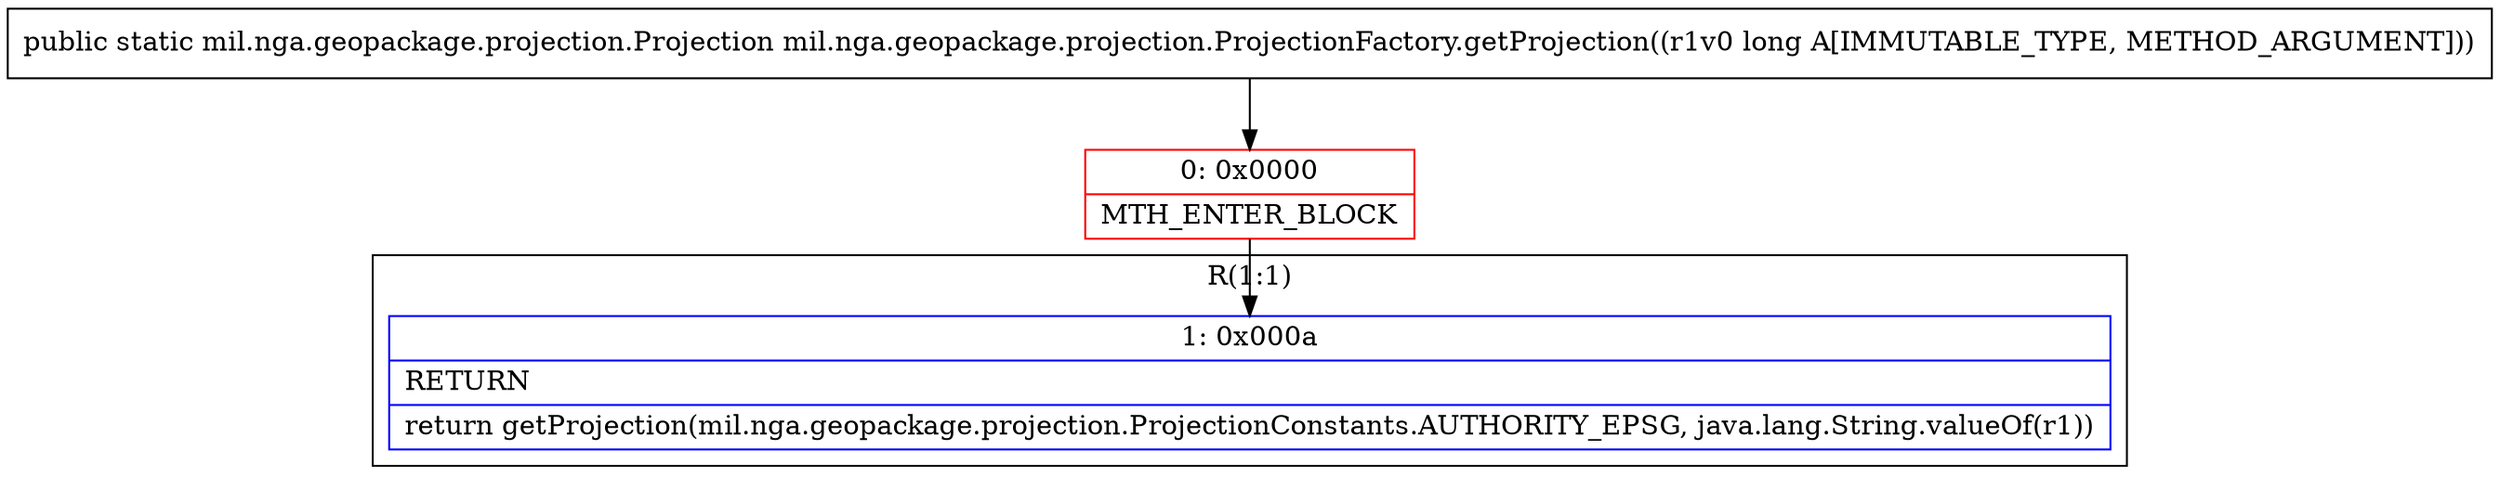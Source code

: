 digraph "CFG formil.nga.geopackage.projection.ProjectionFactory.getProjection(J)Lmil\/nga\/geopackage\/projection\/Projection;" {
subgraph cluster_Region_1787767008 {
label = "R(1:1)";
node [shape=record,color=blue];
Node_1 [shape=record,label="{1\:\ 0x000a|RETURN\l|return getProjection(mil.nga.geopackage.projection.ProjectionConstants.AUTHORITY_EPSG, java.lang.String.valueOf(r1))\l}"];
}
Node_0 [shape=record,color=red,label="{0\:\ 0x0000|MTH_ENTER_BLOCK\l}"];
MethodNode[shape=record,label="{public static mil.nga.geopackage.projection.Projection mil.nga.geopackage.projection.ProjectionFactory.getProjection((r1v0 long A[IMMUTABLE_TYPE, METHOD_ARGUMENT])) }"];
MethodNode -> Node_0;
Node_0 -> Node_1;
}

